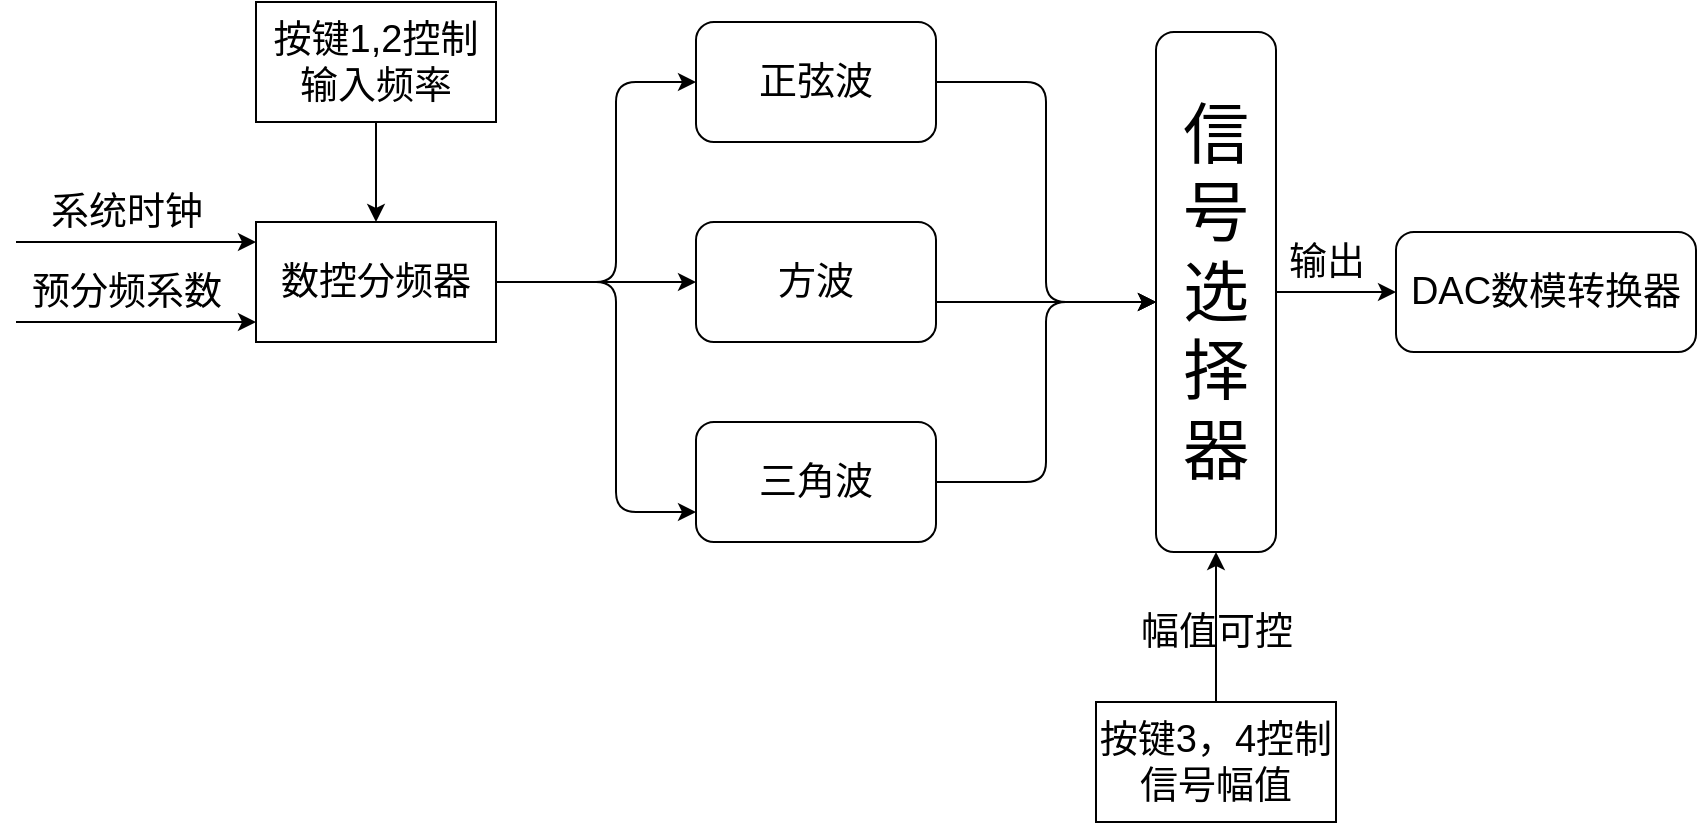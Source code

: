 <mxfile version="15.0.6" type="github">
  <diagram id="tBAiv1rZcQIa-hGmcC-L" name="第 1 页">
    <mxGraphModel dx="1221" dy="644" grid="1" gridSize="10" guides="1" tooltips="1" connect="1" arrows="1" fold="1" page="1" pageScale="1" pageWidth="1169" pageHeight="827" math="0" shadow="0">
      <root>
        <mxCell id="0" />
        <mxCell id="1" parent="0" />
        <mxCell id="kZHE9y_L1pGlQ4GyRq8H-26" value="" style="edgeStyle=orthogonalEdgeStyle;rounded=0;orthogonalLoop=1;jettySize=auto;html=1;fontSize=19;strokeWidth=1;" edge="1" parent="1" source="kZHE9y_L1pGlQ4GyRq8H-1" target="kZHE9y_L1pGlQ4GyRq8H-20">
          <mxGeometry relative="1" as="geometry" />
        </mxCell>
        <mxCell id="kZHE9y_L1pGlQ4GyRq8H-1" value="数控分频器" style="rounded=0;whiteSpace=wrap;html=1;strokeWidth=1;fontSize=19;" vertex="1" parent="1">
          <mxGeometry x="290" y="220" width="120" height="60" as="geometry" />
        </mxCell>
        <mxCell id="kZHE9y_L1pGlQ4GyRq8H-9" value="" style="edgeStyle=orthogonalEdgeStyle;rounded=0;orthogonalLoop=1;jettySize=auto;html=1;fontSize=19;strokeWidth=1;" edge="1" parent="1" source="kZHE9y_L1pGlQ4GyRq8H-2" target="kZHE9y_L1pGlQ4GyRq8H-1">
          <mxGeometry relative="1" as="geometry" />
        </mxCell>
        <mxCell id="kZHE9y_L1pGlQ4GyRq8H-2" value="按键1,2控制输入频率" style="rounded=0;whiteSpace=wrap;html=1;strokeWidth=1;fontSize=19;" vertex="1" parent="1">
          <mxGeometry x="290" y="110" width="120" height="60" as="geometry" />
        </mxCell>
        <mxCell id="kZHE9y_L1pGlQ4GyRq8H-5" value="" style="endArrow=classic;html=1;strokeWidth=1;fontSize=19;" edge="1" parent="1">
          <mxGeometry width="50" height="50" relative="1" as="geometry">
            <mxPoint x="170" y="230" as="sourcePoint" />
            <mxPoint x="290" y="230" as="targetPoint" />
          </mxGeometry>
        </mxCell>
        <mxCell id="kZHE9y_L1pGlQ4GyRq8H-6" value="&lt;font style=&quot;font-size: 19px;&quot;&gt;系统时钟&lt;/font&gt;" style="text;html=1;align=center;verticalAlign=middle;resizable=0;points=[];autosize=1;strokeColor=none;fillColor=none;strokeWidth=1;fontSize=19;" vertex="1" parent="1">
          <mxGeometry x="180" y="200" width="90" height="30" as="geometry" />
        </mxCell>
        <mxCell id="kZHE9y_L1pGlQ4GyRq8H-13" value="" style="endArrow=classic;html=1;strokeWidth=1;fontSize=19;" edge="1" parent="1">
          <mxGeometry width="50" height="50" relative="1" as="geometry">
            <mxPoint x="170" y="270.0" as="sourcePoint" />
            <mxPoint x="290" y="270.0" as="targetPoint" />
          </mxGeometry>
        </mxCell>
        <mxCell id="kZHE9y_L1pGlQ4GyRq8H-14" value="&lt;font style=&quot;font-size: 19px&quot;&gt;预分频系数&lt;/font&gt;" style="text;html=1;align=center;verticalAlign=middle;resizable=0;points=[];autosize=1;strokeColor=none;fillColor=none;strokeWidth=1;fontSize=19;" vertex="1" parent="1">
          <mxGeometry x="170" y="240" width="110" height="30" as="geometry" />
        </mxCell>
        <mxCell id="kZHE9y_L1pGlQ4GyRq8H-41" value="" style="edgeStyle=orthogonalEdgeStyle;rounded=0;orthogonalLoop=1;jettySize=auto;html=1;fontSize=19;strokeWidth=1;" edge="1" parent="1" source="kZHE9y_L1pGlQ4GyRq8H-15" target="kZHE9y_L1pGlQ4GyRq8H-37">
          <mxGeometry relative="1" as="geometry" />
        </mxCell>
        <mxCell id="kZHE9y_L1pGlQ4GyRq8H-15" value="按键3，4控制信号幅值" style="rounded=0;whiteSpace=wrap;html=1;strokeWidth=1;fontSize=19;" vertex="1" parent="1">
          <mxGeometry x="710" y="460" width="120" height="60" as="geometry" />
        </mxCell>
        <mxCell id="kZHE9y_L1pGlQ4GyRq8H-18" value="正弦波" style="rounded=1;whiteSpace=wrap;html=1;fontSize=19;strokeWidth=1;" vertex="1" parent="1">
          <mxGeometry x="510" y="120" width="120" height="60" as="geometry" />
        </mxCell>
        <mxCell id="kZHE9y_L1pGlQ4GyRq8H-20" value="方波" style="rounded=1;whiteSpace=wrap;html=1;fontSize=19;strokeWidth=1;" vertex="1" parent="1">
          <mxGeometry x="510" y="220" width="120" height="60" as="geometry" />
        </mxCell>
        <mxCell id="kZHE9y_L1pGlQ4GyRq8H-21" value="三角波" style="rounded=1;whiteSpace=wrap;html=1;fontSize=19;strokeWidth=1;" vertex="1" parent="1">
          <mxGeometry x="510" y="320" width="120" height="60" as="geometry" />
        </mxCell>
        <mxCell id="kZHE9y_L1pGlQ4GyRq8H-28" value="" style="edgeStyle=elbowEdgeStyle;elbow=horizontal;endArrow=classic;html=1;fontSize=19;strokeWidth=1;entryX=0;entryY=0.5;entryDx=0;entryDy=0;" edge="1" parent="1" target="kZHE9y_L1pGlQ4GyRq8H-18">
          <mxGeometry width="50" height="50" relative="1" as="geometry">
            <mxPoint x="430" y="250" as="sourcePoint" />
            <mxPoint x="470" y="150" as="targetPoint" />
          </mxGeometry>
        </mxCell>
        <mxCell id="kZHE9y_L1pGlQ4GyRq8H-29" value="" style="edgeStyle=elbowEdgeStyle;elbow=horizontal;endArrow=classic;html=1;fontSize=19;strokeWidth=1;entryX=0;entryY=0.75;entryDx=0;entryDy=0;" edge="1" parent="1" target="kZHE9y_L1pGlQ4GyRq8H-21">
          <mxGeometry width="50" height="50" relative="1" as="geometry">
            <mxPoint x="440" y="250" as="sourcePoint" />
            <mxPoint x="500" y="360" as="targetPoint" />
            <Array as="points">
              <mxPoint x="470" y="280" />
            </Array>
          </mxGeometry>
        </mxCell>
        <mxCell id="kZHE9y_L1pGlQ4GyRq8H-34" value="" style="edgeStyle=elbowEdgeStyle;elbow=horizontal;endArrow=classic;html=1;fontSize=19;strokeWidth=1;" edge="1" parent="1">
          <mxGeometry width="50" height="50" relative="1" as="geometry">
            <mxPoint x="630" y="150" as="sourcePoint" />
            <mxPoint x="740" y="260" as="targetPoint" />
          </mxGeometry>
        </mxCell>
        <mxCell id="kZHE9y_L1pGlQ4GyRq8H-35" value="" style="edgeStyle=elbowEdgeStyle;elbow=horizontal;endArrow=classic;html=1;fontSize=19;strokeWidth=1;" edge="1" parent="1">
          <mxGeometry width="50" height="50" relative="1" as="geometry">
            <mxPoint x="630" y="350" as="sourcePoint" />
            <mxPoint x="740" y="260" as="targetPoint" />
          </mxGeometry>
        </mxCell>
        <mxCell id="kZHE9y_L1pGlQ4GyRq8H-36" value="" style="endArrow=classic;html=1;fontSize=19;strokeWidth=1;" edge="1" parent="1">
          <mxGeometry width="50" height="50" relative="1" as="geometry">
            <mxPoint x="630" y="260" as="sourcePoint" />
            <mxPoint x="740" y="260" as="targetPoint" />
          </mxGeometry>
        </mxCell>
        <mxCell id="kZHE9y_L1pGlQ4GyRq8H-39" value="" style="edgeStyle=orthogonalEdgeStyle;rounded=0;orthogonalLoop=1;jettySize=auto;html=1;fontSize=19;strokeWidth=1;" edge="1" parent="1" source="kZHE9y_L1pGlQ4GyRq8H-37" target="kZHE9y_L1pGlQ4GyRq8H-38">
          <mxGeometry relative="1" as="geometry" />
        </mxCell>
        <mxCell id="kZHE9y_L1pGlQ4GyRq8H-37" value="&lt;font style=&quot;font-size: 33px&quot;&gt;信&lt;br&gt;号&lt;br&gt;选&lt;br&gt;择&lt;br&gt;器&lt;/font&gt;" style="rounded=1;whiteSpace=wrap;html=1;fontSize=19;strokeWidth=1;" vertex="1" parent="1">
          <mxGeometry x="740" y="125" width="60" height="260" as="geometry" />
        </mxCell>
        <mxCell id="kZHE9y_L1pGlQ4GyRq8H-38" value="DAC数模转换器" style="rounded=1;whiteSpace=wrap;html=1;fontSize=19;strokeWidth=1;" vertex="1" parent="1">
          <mxGeometry x="860" y="225" width="150" height="60" as="geometry" />
        </mxCell>
        <mxCell id="kZHE9y_L1pGlQ4GyRq8H-40" value="输出" style="text;html=1;align=center;verticalAlign=middle;resizable=0;points=[];autosize=1;strokeColor=none;fillColor=none;fontSize=19;" vertex="1" parent="1">
          <mxGeometry x="800" y="225" width="50" height="30" as="geometry" />
        </mxCell>
        <mxCell id="kZHE9y_L1pGlQ4GyRq8H-42" value="幅值可控" style="text;html=1;align=center;verticalAlign=middle;resizable=0;points=[];autosize=1;strokeColor=none;fillColor=none;fontSize=19;" vertex="1" parent="1">
          <mxGeometry x="725" y="410" width="90" height="30" as="geometry" />
        </mxCell>
      </root>
    </mxGraphModel>
  </diagram>
</mxfile>
